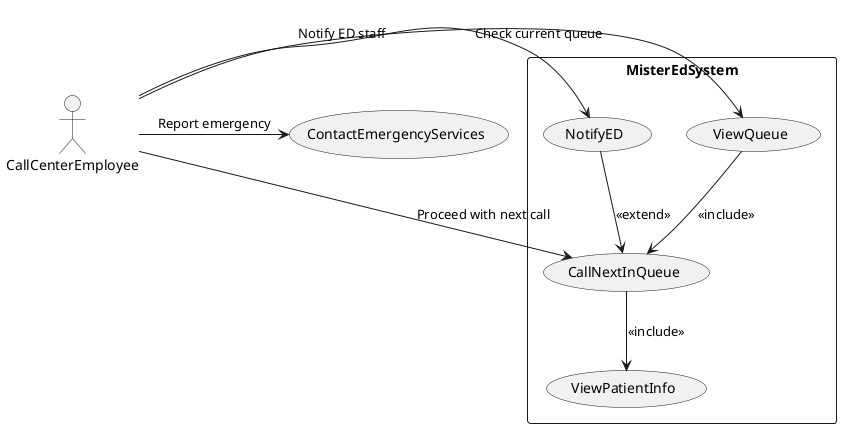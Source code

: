 @startuml
actor CallCenterEmployee

rectangle MisterEdSystem {

    usecase ViewQueue
    usecase CallNextInQueue
    usecase ViewPatientInfo
    usecase NotifyED

}

usecase ContactEmergencyServices


CallCenterEmployee -> ViewQueue : "Check current queue"
CallCenterEmployee -> CallNextInQueue : "Proceed with next call"
CallCenterEmployee -> NotifyED : "Notify ED staff"

CallCenterEmployee -> ContactEmergencyServices : "Report emergency"

ViewQueue --> CallNextInQueue : <<include>>
CallNextInQueue --> ViewPatientInfo : <<include>>
NotifyED --> CallNextInQueue : <<extend>>

@enduml
